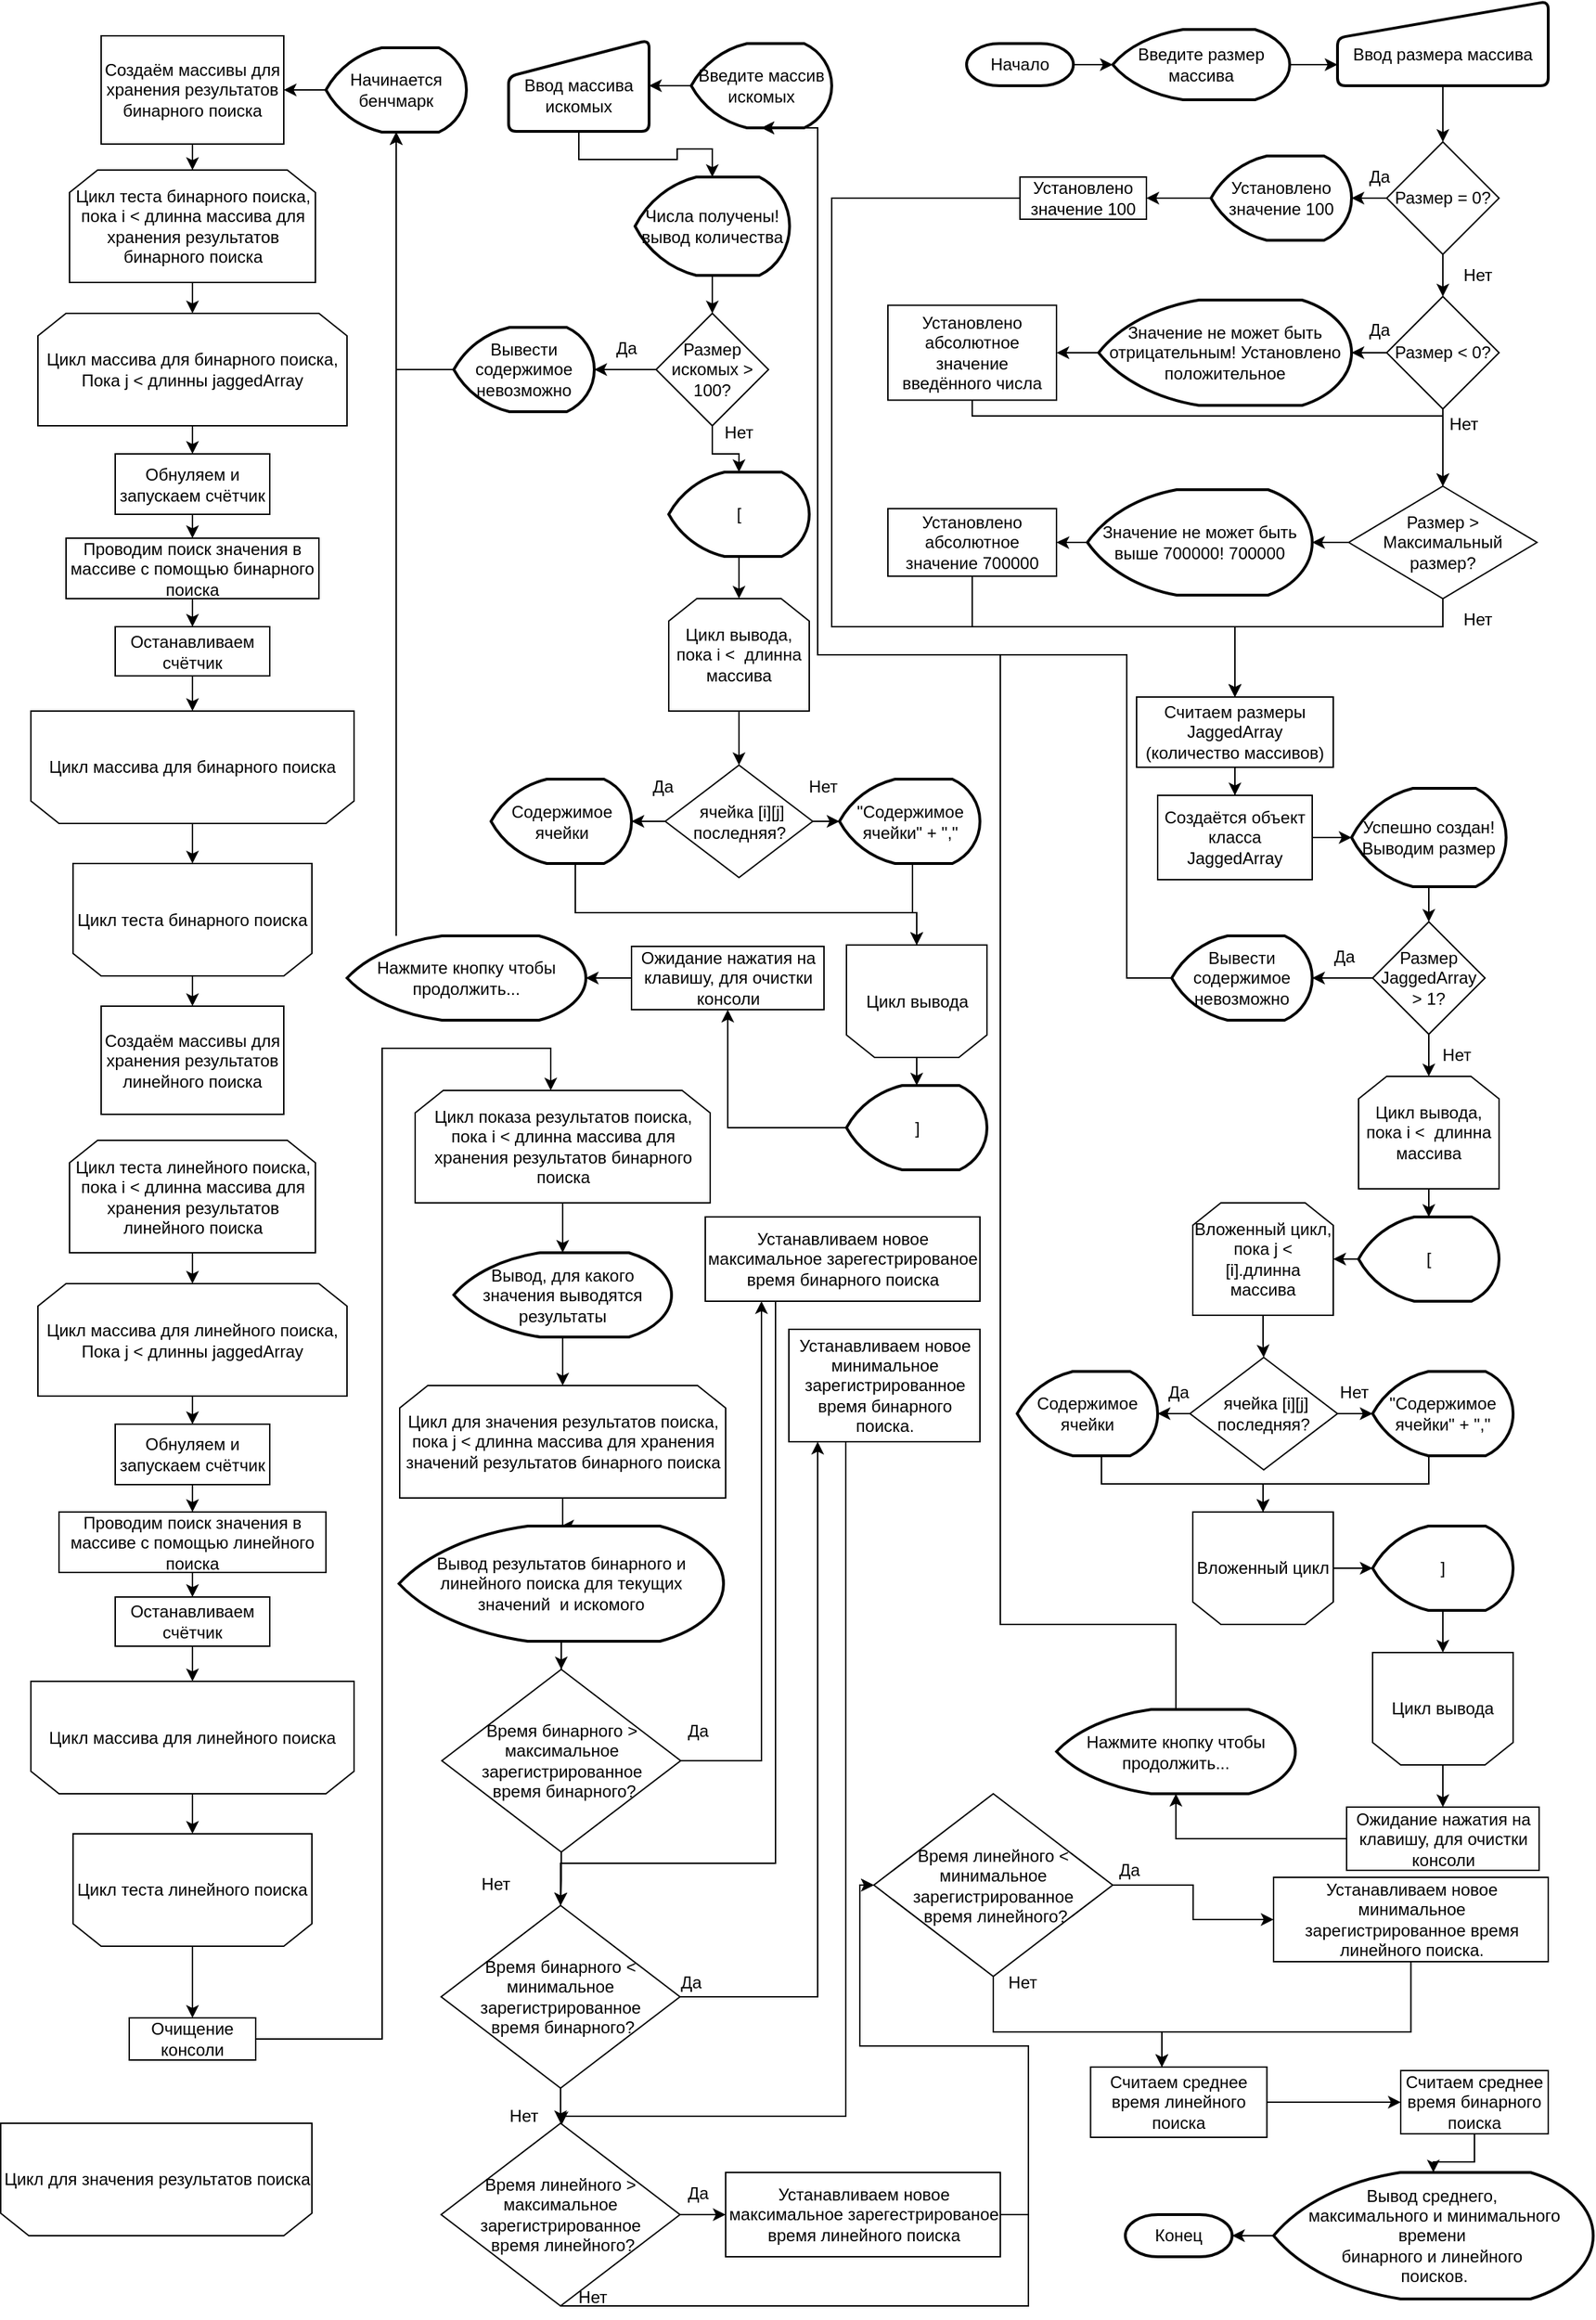 <mxfile version="24.2.5" type="device">
  <diagram id="C5RBs43oDa-KdzZeNtuy" name="Page-1">
    <mxGraphModel dx="2607" dy="1395" grid="1" gridSize="10" guides="1" tooltips="1" connect="1" arrows="1" fold="1" page="1" pageScale="1" pageWidth="1169" pageHeight="1654" math="0" shadow="0">
      <root>
        <mxCell id="WIyWlLk6GJQsqaUBKTNV-0" />
        <mxCell id="WIyWlLk6GJQsqaUBKTNV-1" parent="WIyWlLk6GJQsqaUBKTNV-0" />
        <mxCell id="tqXTqwqN18XghVsC2MmE-3" value="" style="edgeStyle=orthogonalEdgeStyle;rounded=0;orthogonalLoop=1;jettySize=auto;html=1;" edge="1" parent="WIyWlLk6GJQsqaUBKTNV-1" source="tqXTqwqN18XghVsC2MmE-0" target="tqXTqwqN18XghVsC2MmE-2">
          <mxGeometry relative="1" as="geometry" />
        </mxCell>
        <mxCell id="tqXTqwqN18XghVsC2MmE-0" value="Начало" style="strokeWidth=2;html=1;shape=mxgraph.flowchart.terminator;whiteSpace=wrap;" vertex="1" parent="WIyWlLk6GJQsqaUBKTNV-1">
          <mxGeometry x="716" y="35" width="76" height="30" as="geometry" />
        </mxCell>
        <mxCell id="tqXTqwqN18XghVsC2MmE-5" value="" style="edgeStyle=orthogonalEdgeStyle;rounded=0;orthogonalLoop=1;jettySize=auto;html=1;entryX=0;entryY=0.75;entryDx=0;entryDy=0;" edge="1" parent="WIyWlLk6GJQsqaUBKTNV-1" source="tqXTqwqN18XghVsC2MmE-2" target="tqXTqwqN18XghVsC2MmE-4">
          <mxGeometry relative="1" as="geometry" />
        </mxCell>
        <mxCell id="tqXTqwqN18XghVsC2MmE-2" value="Введите размер массива" style="strokeWidth=2;html=1;shape=mxgraph.flowchart.display;whiteSpace=wrap;" vertex="1" parent="WIyWlLk6GJQsqaUBKTNV-1">
          <mxGeometry x="820" y="25" width="126" height="50" as="geometry" />
        </mxCell>
        <mxCell id="tqXTqwqN18XghVsC2MmE-19" style="edgeStyle=orthogonalEdgeStyle;rounded=0;orthogonalLoop=1;jettySize=auto;html=1;entryX=0.5;entryY=0;entryDx=0;entryDy=0;" edge="1" parent="WIyWlLk6GJQsqaUBKTNV-1" source="tqXTqwqN18XghVsC2MmE-4" target="tqXTqwqN18XghVsC2MmE-10">
          <mxGeometry relative="1" as="geometry" />
        </mxCell>
        <mxCell id="tqXTqwqN18XghVsC2MmE-4" value="&lt;br&gt;Ввод размера массива" style="html=1;strokeWidth=2;shape=manualInput;whiteSpace=wrap;rounded=1;size=26;arcSize=11;" vertex="1" parent="WIyWlLk6GJQsqaUBKTNV-1">
          <mxGeometry x="980" y="5" width="150" height="60" as="geometry" />
        </mxCell>
        <mxCell id="tqXTqwqN18XghVsC2MmE-50" value="" style="edgeStyle=orthogonalEdgeStyle;rounded=0;orthogonalLoop=1;jettySize=auto;html=1;" edge="1" parent="WIyWlLk6GJQsqaUBKTNV-1" source="tqXTqwqN18XghVsC2MmE-6" target="tqXTqwqN18XghVsC2MmE-49">
          <mxGeometry relative="1" as="geometry" />
        </mxCell>
        <mxCell id="tqXTqwqN18XghVsC2MmE-6" value="Создаётся объект класса JaggedArray" style="rounded=0;whiteSpace=wrap;html=1;" vertex="1" parent="WIyWlLk6GJQsqaUBKTNV-1">
          <mxGeometry x="852" y="570" width="110" height="60" as="geometry" />
        </mxCell>
        <mxCell id="tqXTqwqN18XghVsC2MmE-17" value="" style="edgeStyle=orthogonalEdgeStyle;rounded=0;orthogonalLoop=1;jettySize=auto;html=1;" edge="1" parent="WIyWlLk6GJQsqaUBKTNV-1" source="tqXTqwqN18XghVsC2MmE-10" target="tqXTqwqN18XghVsC2MmE-15">
          <mxGeometry relative="1" as="geometry" />
        </mxCell>
        <mxCell id="tqXTqwqN18XghVsC2MmE-22" value="" style="edgeStyle=orthogonalEdgeStyle;rounded=0;orthogonalLoop=1;jettySize=auto;html=1;" edge="1" parent="WIyWlLk6GJQsqaUBKTNV-1" source="tqXTqwqN18XghVsC2MmE-10" target="tqXTqwqN18XghVsC2MmE-21">
          <mxGeometry relative="1" as="geometry" />
        </mxCell>
        <mxCell id="tqXTqwqN18XghVsC2MmE-10" value="Размер = 0?" style="rhombus;whiteSpace=wrap;html=1;rounded=0;" vertex="1" parent="WIyWlLk6GJQsqaUBKTNV-1">
          <mxGeometry x="1015" y="105" width="80" height="80" as="geometry" />
        </mxCell>
        <mxCell id="tqXTqwqN18XghVsC2MmE-36" style="edgeStyle=orthogonalEdgeStyle;rounded=0;orthogonalLoop=1;jettySize=auto;html=1;entryX=0.5;entryY=0;entryDx=0;entryDy=0;" edge="1" parent="WIyWlLk6GJQsqaUBKTNV-1" source="tqXTqwqN18XghVsC2MmE-12" target="tqXTqwqN18XghVsC2MmE-47">
          <mxGeometry relative="1" as="geometry">
            <Array as="points">
              <mxPoint x="620" y="145" />
              <mxPoint x="620" y="450" />
              <mxPoint x="907" y="450" />
              <mxPoint x="907" y="490" />
            </Array>
          </mxGeometry>
        </mxCell>
        <mxCell id="tqXTqwqN18XghVsC2MmE-12" value="Установлено значение 100" style="rounded=0;whiteSpace=wrap;html=1;" vertex="1" parent="WIyWlLk6GJQsqaUBKTNV-1">
          <mxGeometry x="754" y="130" width="90" height="30" as="geometry" />
        </mxCell>
        <mxCell id="tqXTqwqN18XghVsC2MmE-18" value="" style="edgeStyle=orthogonalEdgeStyle;rounded=0;orthogonalLoop=1;jettySize=auto;html=1;" edge="1" parent="WIyWlLk6GJQsqaUBKTNV-1" source="tqXTqwqN18XghVsC2MmE-15" target="tqXTqwqN18XghVsC2MmE-12">
          <mxGeometry relative="1" as="geometry" />
        </mxCell>
        <mxCell id="tqXTqwqN18XghVsC2MmE-15" value="Установлено значение 100" style="strokeWidth=2;html=1;shape=mxgraph.flowchart.display;whiteSpace=wrap;" vertex="1" parent="WIyWlLk6GJQsqaUBKTNV-1">
          <mxGeometry x="890" y="115" width="100" height="60" as="geometry" />
        </mxCell>
        <mxCell id="tqXTqwqN18XghVsC2MmE-20" value="Да" style="text;html=1;align=center;verticalAlign=middle;whiteSpace=wrap;rounded=0;" vertex="1" parent="WIyWlLk6GJQsqaUBKTNV-1">
          <mxGeometry x="980.0" y="115" width="60" height="30" as="geometry" />
        </mxCell>
        <mxCell id="tqXTqwqN18XghVsC2MmE-25" value="" style="edgeStyle=orthogonalEdgeStyle;rounded=0;orthogonalLoop=1;jettySize=auto;html=1;" edge="1" parent="WIyWlLk6GJQsqaUBKTNV-1" source="tqXTqwqN18XghVsC2MmE-21" target="tqXTqwqN18XghVsC2MmE-24">
          <mxGeometry relative="1" as="geometry" />
        </mxCell>
        <mxCell id="tqXTqwqN18XghVsC2MmE-38" style="edgeStyle=orthogonalEdgeStyle;rounded=0;orthogonalLoop=1;jettySize=auto;html=1;entryX=0.5;entryY=0;entryDx=0;entryDy=0;" edge="1" parent="WIyWlLk6GJQsqaUBKTNV-1" source="tqXTqwqN18XghVsC2MmE-21" target="tqXTqwqN18XghVsC2MmE-28">
          <mxGeometry relative="1" as="geometry" />
        </mxCell>
        <mxCell id="tqXTqwqN18XghVsC2MmE-21" value="Размер &amp;lt; 0?" style="rhombus;whiteSpace=wrap;html=1;rounded=0;" vertex="1" parent="WIyWlLk6GJQsqaUBKTNV-1">
          <mxGeometry x="1015" y="215" width="80" height="80" as="geometry" />
        </mxCell>
        <mxCell id="tqXTqwqN18XghVsC2MmE-23" value="Нет" style="text;html=1;align=center;verticalAlign=middle;whiteSpace=wrap;rounded=0;" vertex="1" parent="WIyWlLk6GJQsqaUBKTNV-1">
          <mxGeometry x="1050" y="185" width="60" height="30" as="geometry" />
        </mxCell>
        <mxCell id="tqXTqwqN18XghVsC2MmE-27" value="" style="edgeStyle=orthogonalEdgeStyle;rounded=0;orthogonalLoop=1;jettySize=auto;html=1;" edge="1" parent="WIyWlLk6GJQsqaUBKTNV-1" source="tqXTqwqN18XghVsC2MmE-24" target="tqXTqwqN18XghVsC2MmE-26">
          <mxGeometry relative="1" as="geometry" />
        </mxCell>
        <mxCell id="tqXTqwqN18XghVsC2MmE-24" value="Значение не может быть отрицательным! Установлено положительное" style="strokeWidth=2;html=1;shape=mxgraph.flowchart.display;whiteSpace=wrap;" vertex="1" parent="WIyWlLk6GJQsqaUBKTNV-1">
          <mxGeometry x="810" y="217.5" width="180" height="75" as="geometry" />
        </mxCell>
        <mxCell id="tqXTqwqN18XghVsC2MmE-39" style="edgeStyle=orthogonalEdgeStyle;rounded=0;orthogonalLoop=1;jettySize=auto;html=1;entryX=0.5;entryY=0;entryDx=0;entryDy=0;" edge="1" parent="WIyWlLk6GJQsqaUBKTNV-1" source="tqXTqwqN18XghVsC2MmE-26" target="tqXTqwqN18XghVsC2MmE-28">
          <mxGeometry relative="1" as="geometry">
            <Array as="points">
              <mxPoint x="720" y="300" />
              <mxPoint x="1055" y="300" />
            </Array>
          </mxGeometry>
        </mxCell>
        <mxCell id="tqXTqwqN18XghVsC2MmE-26" value="Установлено абсолютное значение введённого числа" style="rounded=0;whiteSpace=wrap;html=1;" vertex="1" parent="WIyWlLk6GJQsqaUBKTNV-1">
          <mxGeometry x="660" y="221.25" width="120" height="67.5" as="geometry" />
        </mxCell>
        <mxCell id="tqXTqwqN18XghVsC2MmE-35" value="" style="edgeStyle=orthogonalEdgeStyle;rounded=0;orthogonalLoop=1;jettySize=auto;html=1;entryX=0.5;entryY=0;entryDx=0;entryDy=0;" edge="1" parent="WIyWlLk6GJQsqaUBKTNV-1" source="tqXTqwqN18XghVsC2MmE-28" target="tqXTqwqN18XghVsC2MmE-47">
          <mxGeometry relative="1" as="geometry">
            <Array as="points">
              <mxPoint x="1055" y="450" />
              <mxPoint x="907" y="450" />
              <mxPoint x="907" y="490" />
            </Array>
          </mxGeometry>
        </mxCell>
        <mxCell id="tqXTqwqN18XghVsC2MmE-44" style="edgeStyle=orthogonalEdgeStyle;rounded=0;orthogonalLoop=1;jettySize=auto;html=1;" edge="1" parent="WIyWlLk6GJQsqaUBKTNV-1" source="tqXTqwqN18XghVsC2MmE-28" target="tqXTqwqN18XghVsC2MmE-40">
          <mxGeometry relative="1" as="geometry" />
        </mxCell>
        <mxCell id="tqXTqwqN18XghVsC2MmE-28" value="Размер &amp;gt; Максимальный размер?" style="rhombus;whiteSpace=wrap;html=1;rounded=0;" vertex="1" parent="WIyWlLk6GJQsqaUBKTNV-1">
          <mxGeometry x="988" y="350" width="134" height="80" as="geometry" />
        </mxCell>
        <mxCell id="tqXTqwqN18XghVsC2MmE-29" value="Да" style="text;html=1;align=center;verticalAlign=middle;whiteSpace=wrap;rounded=0;" vertex="1" parent="WIyWlLk6GJQsqaUBKTNV-1">
          <mxGeometry x="980.0" y="224" width="60" height="30" as="geometry" />
        </mxCell>
        <mxCell id="tqXTqwqN18XghVsC2MmE-31" value="Нет" style="text;html=1;align=center;verticalAlign=middle;whiteSpace=wrap;rounded=0;" vertex="1" parent="WIyWlLk6GJQsqaUBKTNV-1">
          <mxGeometry x="1040" y="291.25" width="60" height="30" as="geometry" />
        </mxCell>
        <mxCell id="tqXTqwqN18XghVsC2MmE-37" value="Нет" style="text;html=1;align=center;verticalAlign=middle;whiteSpace=wrap;rounded=0;" vertex="1" parent="WIyWlLk6GJQsqaUBKTNV-1">
          <mxGeometry x="1050" y="430" width="60" height="30" as="geometry" />
        </mxCell>
        <mxCell id="tqXTqwqN18XghVsC2MmE-45" value="" style="edgeStyle=orthogonalEdgeStyle;rounded=0;orthogonalLoop=1;jettySize=auto;html=1;" edge="1" parent="WIyWlLk6GJQsqaUBKTNV-1" source="tqXTqwqN18XghVsC2MmE-40" target="tqXTqwqN18XghVsC2MmE-41">
          <mxGeometry relative="1" as="geometry" />
        </mxCell>
        <mxCell id="tqXTqwqN18XghVsC2MmE-40" value="Значение не может быть выше 700000! 700000" style="strokeWidth=2;html=1;shape=mxgraph.flowchart.display;whiteSpace=wrap;" vertex="1" parent="WIyWlLk6GJQsqaUBKTNV-1">
          <mxGeometry x="802" y="352.5" width="160" height="75" as="geometry" />
        </mxCell>
        <mxCell id="tqXTqwqN18XghVsC2MmE-46" style="edgeStyle=orthogonalEdgeStyle;rounded=0;orthogonalLoop=1;jettySize=auto;html=1;entryX=0.5;entryY=0;entryDx=0;entryDy=0;" edge="1" parent="WIyWlLk6GJQsqaUBKTNV-1" source="tqXTqwqN18XghVsC2MmE-41" target="tqXTqwqN18XghVsC2MmE-47">
          <mxGeometry relative="1" as="geometry">
            <Array as="points">
              <mxPoint x="720" y="450" />
              <mxPoint x="907" y="450" />
              <mxPoint x="907" y="490" />
            </Array>
          </mxGeometry>
        </mxCell>
        <mxCell id="tqXTqwqN18XghVsC2MmE-41" value="Установлено абсолютное значение 700000" style="rounded=0;whiteSpace=wrap;html=1;" vertex="1" parent="WIyWlLk6GJQsqaUBKTNV-1">
          <mxGeometry x="660" y="365.94" width="120" height="48.12" as="geometry" />
        </mxCell>
        <mxCell id="tqXTqwqN18XghVsC2MmE-48" value="" style="edgeStyle=orthogonalEdgeStyle;rounded=0;orthogonalLoop=1;jettySize=auto;html=1;" edge="1" parent="WIyWlLk6GJQsqaUBKTNV-1" source="tqXTqwqN18XghVsC2MmE-47" target="tqXTqwqN18XghVsC2MmE-6">
          <mxGeometry relative="1" as="geometry" />
        </mxCell>
        <mxCell id="tqXTqwqN18XghVsC2MmE-47" value="Считаем размеры JaggedArray (количество массивов)" style="rounded=0;whiteSpace=wrap;html=1;" vertex="1" parent="WIyWlLk6GJQsqaUBKTNV-1">
          <mxGeometry x="837" y="500" width="140" height="50" as="geometry" />
        </mxCell>
        <mxCell id="tqXTqwqN18XghVsC2MmE-52" value="" style="edgeStyle=orthogonalEdgeStyle;rounded=0;orthogonalLoop=1;jettySize=auto;html=1;" edge="1" parent="WIyWlLk6GJQsqaUBKTNV-1" source="tqXTqwqN18XghVsC2MmE-49" target="tqXTqwqN18XghVsC2MmE-51">
          <mxGeometry relative="1" as="geometry" />
        </mxCell>
        <mxCell id="tqXTqwqN18XghVsC2MmE-49" value="Успешно создан! Выводим размер" style="strokeWidth=2;html=1;shape=mxgraph.flowchart.display;whiteSpace=wrap;" vertex="1" parent="WIyWlLk6GJQsqaUBKTNV-1">
          <mxGeometry x="990" y="565" width="110" height="70" as="geometry" />
        </mxCell>
        <mxCell id="tqXTqwqN18XghVsC2MmE-55" value="" style="edgeStyle=orthogonalEdgeStyle;rounded=0;orthogonalLoop=1;jettySize=auto;html=1;" edge="1" parent="WIyWlLk6GJQsqaUBKTNV-1" source="tqXTqwqN18XghVsC2MmE-51" target="tqXTqwqN18XghVsC2MmE-54">
          <mxGeometry relative="1" as="geometry" />
        </mxCell>
        <mxCell id="tqXTqwqN18XghVsC2MmE-56" value="" style="edgeStyle=orthogonalEdgeStyle;rounded=0;orthogonalLoop=1;jettySize=auto;html=1;entryX=0.5;entryY=0;entryDx=0;entryDy=0;" edge="1" parent="WIyWlLk6GJQsqaUBKTNV-1" source="tqXTqwqN18XghVsC2MmE-51" target="tqXTqwqN18XghVsC2MmE-59">
          <mxGeometry relative="1" as="geometry">
            <mxPoint x="1045" y="767" as="targetPoint" />
          </mxGeometry>
        </mxCell>
        <mxCell id="tqXTqwqN18XghVsC2MmE-51" value="Размер JaggedArray &amp;gt; 1?" style="rhombus;whiteSpace=wrap;html=1;rounded=0;" vertex="1" parent="WIyWlLk6GJQsqaUBKTNV-1">
          <mxGeometry x="1005" y="660" width="80" height="80" as="geometry" />
        </mxCell>
        <mxCell id="tqXTqwqN18XghVsC2MmE-54" value="Вывести содержимое невозможно" style="strokeWidth=2;html=1;shape=mxgraph.flowchart.display;whiteSpace=wrap;" vertex="1" parent="WIyWlLk6GJQsqaUBKTNV-1">
          <mxGeometry x="862" y="670" width="100" height="60" as="geometry" />
        </mxCell>
        <mxCell id="tqXTqwqN18XghVsC2MmE-57" value="Да" style="text;html=1;align=center;verticalAlign=middle;whiteSpace=wrap;rounded=0;" vertex="1" parent="WIyWlLk6GJQsqaUBKTNV-1">
          <mxGeometry x="955.0" y="670" width="60" height="30" as="geometry" />
        </mxCell>
        <mxCell id="tqXTqwqN18XghVsC2MmE-58" value="Нет" style="text;html=1;align=center;verticalAlign=middle;whiteSpace=wrap;rounded=0;" vertex="1" parent="WIyWlLk6GJQsqaUBKTNV-1">
          <mxGeometry x="1035" y="740" width="60" height="30" as="geometry" />
        </mxCell>
        <mxCell id="tqXTqwqN18XghVsC2MmE-61" value="" style="edgeStyle=orthogonalEdgeStyle;rounded=0;orthogonalLoop=1;jettySize=auto;html=1;" edge="1" parent="WIyWlLk6GJQsqaUBKTNV-1" source="tqXTqwqN18XghVsC2MmE-59" target="tqXTqwqN18XghVsC2MmE-60">
          <mxGeometry relative="1" as="geometry" />
        </mxCell>
        <mxCell id="tqXTqwqN18XghVsC2MmE-59" value="Цикл вывода,&lt;div&gt;пока i &amp;lt;&amp;nbsp; длинна массива&lt;/div&gt;" style="shape=loopLimit;whiteSpace=wrap;html=1;" vertex="1" parent="WIyWlLk6GJQsqaUBKTNV-1">
          <mxGeometry x="995" y="770" width="100" height="80" as="geometry" />
        </mxCell>
        <mxCell id="tqXTqwqN18XghVsC2MmE-63" value="" style="edgeStyle=orthogonalEdgeStyle;rounded=0;orthogonalLoop=1;jettySize=auto;html=1;" edge="1" parent="WIyWlLk6GJQsqaUBKTNV-1" source="tqXTqwqN18XghVsC2MmE-60" target="tqXTqwqN18XghVsC2MmE-62">
          <mxGeometry relative="1" as="geometry" />
        </mxCell>
        <mxCell id="tqXTqwqN18XghVsC2MmE-60" value="[" style="strokeWidth=2;html=1;shape=mxgraph.flowchart.display;whiteSpace=wrap;" vertex="1" parent="WIyWlLk6GJQsqaUBKTNV-1">
          <mxGeometry x="995" y="870" width="100" height="60" as="geometry" />
        </mxCell>
        <mxCell id="tqXTqwqN18XghVsC2MmE-71" value="" style="edgeStyle=orthogonalEdgeStyle;rounded=0;orthogonalLoop=1;jettySize=auto;html=1;" edge="1" parent="WIyWlLk6GJQsqaUBKTNV-1" source="tqXTqwqN18XghVsC2MmE-62" target="tqXTqwqN18XghVsC2MmE-70">
          <mxGeometry relative="1" as="geometry" />
        </mxCell>
        <mxCell id="tqXTqwqN18XghVsC2MmE-62" value="Вложенный цикл,&lt;div&gt;пока j &amp;lt; [i].длинна массива&lt;/div&gt;" style="shape=loopLimit;whiteSpace=wrap;html=1;" vertex="1" parent="WIyWlLk6GJQsqaUBKTNV-1">
          <mxGeometry x="877" y="860" width="100" height="80" as="geometry" />
        </mxCell>
        <mxCell id="tqXTqwqN18XghVsC2MmE-76" style="edgeStyle=orthogonalEdgeStyle;rounded=0;orthogonalLoop=1;jettySize=auto;html=1;entryX=0.5;entryY=0;entryDx=0;entryDy=0;" edge="1" parent="WIyWlLk6GJQsqaUBKTNV-1" source="tqXTqwqN18XghVsC2MmE-64" target="tqXTqwqN18XghVsC2MmE-66">
          <mxGeometry relative="1" as="geometry">
            <Array as="points">
              <mxPoint x="1045" y="1060" />
              <mxPoint x="927" y="1060" />
            </Array>
          </mxGeometry>
        </mxCell>
        <mxCell id="tqXTqwqN18XghVsC2MmE-64" value="&quot;Содержимое ячейки&quot; + &quot;,&quot;" style="strokeWidth=2;html=1;shape=mxgraph.flowchart.display;whiteSpace=wrap;" vertex="1" parent="WIyWlLk6GJQsqaUBKTNV-1">
          <mxGeometry x="1005" y="980" width="100" height="60" as="geometry" />
        </mxCell>
        <mxCell id="tqXTqwqN18XghVsC2MmE-69" style="edgeStyle=orthogonalEdgeStyle;rounded=0;orthogonalLoop=1;jettySize=auto;html=1;" edge="1" parent="WIyWlLk6GJQsqaUBKTNV-1" source="tqXTqwqN18XghVsC2MmE-66" target="tqXTqwqN18XghVsC2MmE-68">
          <mxGeometry relative="1" as="geometry" />
        </mxCell>
        <mxCell id="tqXTqwqN18XghVsC2MmE-66" value="Вложенный цикл" style="shape=loopLimit;whiteSpace=wrap;html=1;rotation=0;direction=east;flipV=1;" vertex="1" parent="WIyWlLk6GJQsqaUBKTNV-1">
          <mxGeometry x="877" y="1080" width="100" height="80" as="geometry" />
        </mxCell>
        <mxCell id="tqXTqwqN18XghVsC2MmE-80" value="" style="edgeStyle=orthogonalEdgeStyle;rounded=0;orthogonalLoop=1;jettySize=auto;html=1;" edge="1" parent="WIyWlLk6GJQsqaUBKTNV-1" source="tqXTqwqN18XghVsC2MmE-68" target="tqXTqwqN18XghVsC2MmE-79">
          <mxGeometry relative="1" as="geometry" />
        </mxCell>
        <mxCell id="tqXTqwqN18XghVsC2MmE-68" value="]" style="strokeWidth=2;html=1;shape=mxgraph.flowchart.display;whiteSpace=wrap;" vertex="1" parent="WIyWlLk6GJQsqaUBKTNV-1">
          <mxGeometry x="1005" y="1090" width="100" height="60" as="geometry" />
        </mxCell>
        <mxCell id="tqXTqwqN18XghVsC2MmE-73" style="edgeStyle=orthogonalEdgeStyle;rounded=0;orthogonalLoop=1;jettySize=auto;html=1;" edge="1" parent="WIyWlLk6GJQsqaUBKTNV-1" source="tqXTqwqN18XghVsC2MmE-70" target="tqXTqwqN18XghVsC2MmE-64">
          <mxGeometry relative="1" as="geometry" />
        </mxCell>
        <mxCell id="tqXTqwqN18XghVsC2MmE-74" style="edgeStyle=orthogonalEdgeStyle;rounded=0;orthogonalLoop=1;jettySize=auto;html=1;" edge="1" parent="WIyWlLk6GJQsqaUBKTNV-1" source="tqXTqwqN18XghVsC2MmE-70" target="tqXTqwqN18XghVsC2MmE-72">
          <mxGeometry relative="1" as="geometry" />
        </mxCell>
        <mxCell id="tqXTqwqN18XghVsC2MmE-70" value="&amp;nbsp;ячейка [i][j] последняя?" style="rhombus;whiteSpace=wrap;html=1;rounded=0;" vertex="1" parent="WIyWlLk6GJQsqaUBKTNV-1">
          <mxGeometry x="875" y="970" width="105" height="80" as="geometry" />
        </mxCell>
        <mxCell id="tqXTqwqN18XghVsC2MmE-75" style="edgeStyle=orthogonalEdgeStyle;rounded=0;orthogonalLoop=1;jettySize=auto;html=1;entryX=0.5;entryY=0;entryDx=0;entryDy=0;" edge="1" parent="WIyWlLk6GJQsqaUBKTNV-1" source="tqXTqwqN18XghVsC2MmE-72" target="tqXTqwqN18XghVsC2MmE-66">
          <mxGeometry relative="1" as="geometry">
            <Array as="points">
              <mxPoint x="812" y="1060" />
              <mxPoint x="927" y="1060" />
            </Array>
          </mxGeometry>
        </mxCell>
        <mxCell id="tqXTqwqN18XghVsC2MmE-72" value="Содержимое ячейки" style="strokeWidth=2;html=1;shape=mxgraph.flowchart.display;whiteSpace=wrap;" vertex="1" parent="WIyWlLk6GJQsqaUBKTNV-1">
          <mxGeometry x="752" y="980" width="100" height="60" as="geometry" />
        </mxCell>
        <mxCell id="tqXTqwqN18XghVsC2MmE-77" value="Да" style="text;html=1;align=center;verticalAlign=middle;whiteSpace=wrap;rounded=0;" vertex="1" parent="WIyWlLk6GJQsqaUBKTNV-1">
          <mxGeometry x="837.0" y="980" width="60" height="30" as="geometry" />
        </mxCell>
        <mxCell id="tqXTqwqN18XghVsC2MmE-78" value="Нет" style="text;html=1;align=center;verticalAlign=middle;whiteSpace=wrap;rounded=0;" vertex="1" parent="WIyWlLk6GJQsqaUBKTNV-1">
          <mxGeometry x="962" y="980" width="60" height="30" as="geometry" />
        </mxCell>
        <mxCell id="tqXTqwqN18XghVsC2MmE-167" value="" style="edgeStyle=orthogonalEdgeStyle;rounded=0;orthogonalLoop=1;jettySize=auto;html=1;" edge="1" parent="WIyWlLk6GJQsqaUBKTNV-1" source="tqXTqwqN18XghVsC2MmE-79" target="tqXTqwqN18XghVsC2MmE-175">
          <mxGeometry relative="1" as="geometry">
            <mxPoint x="954" y="1220" as="targetPoint" />
          </mxGeometry>
        </mxCell>
        <mxCell id="tqXTqwqN18XghVsC2MmE-79" value="Цикл вывода" style="shape=loopLimit;whiteSpace=wrap;html=1;rotation=0;direction=east;flipV=1;" vertex="1" parent="WIyWlLk6GJQsqaUBKTNV-1">
          <mxGeometry x="1005" y="1180" width="100" height="80" as="geometry" />
        </mxCell>
        <mxCell id="tqXTqwqN18XghVsC2MmE-84" style="edgeStyle=orthogonalEdgeStyle;rounded=0;orthogonalLoop=1;jettySize=auto;html=1;" edge="1" parent="WIyWlLk6GJQsqaUBKTNV-1" source="tqXTqwqN18XghVsC2MmE-81" target="tqXTqwqN18XghVsC2MmE-83">
          <mxGeometry relative="1" as="geometry" />
        </mxCell>
        <mxCell id="tqXTqwqN18XghVsC2MmE-81" value="Введите массив искомых" style="strokeWidth=2;html=1;shape=mxgraph.flowchart.display;whiteSpace=wrap;" vertex="1" parent="WIyWlLk6GJQsqaUBKTNV-1">
          <mxGeometry x="520" y="35" width="100" height="60" as="geometry" />
        </mxCell>
        <mxCell id="tqXTqwqN18XghVsC2MmE-82" style="edgeStyle=orthogonalEdgeStyle;rounded=0;orthogonalLoop=1;jettySize=auto;html=1;entryX=0.5;entryY=1;entryDx=0;entryDy=0;entryPerimeter=0;" edge="1" parent="WIyWlLk6GJQsqaUBKTNV-1" source="tqXTqwqN18XghVsC2MmE-179" target="tqXTqwqN18XghVsC2MmE-81">
          <mxGeometry relative="1" as="geometry">
            <mxPoint x="640" y="1220" as="sourcePoint" />
            <Array as="points">
              <mxPoint x="865" y="1160" />
              <mxPoint x="740" y="1160" />
              <mxPoint x="740" y="470" />
              <mxPoint x="610" y="470" />
              <mxPoint x="610" y="95" />
            </Array>
          </mxGeometry>
        </mxCell>
        <mxCell id="tqXTqwqN18XghVsC2MmE-113" style="edgeStyle=orthogonalEdgeStyle;rounded=0;orthogonalLoop=1;jettySize=auto;html=1;" edge="1" parent="WIyWlLk6GJQsqaUBKTNV-1" source="tqXTqwqN18XghVsC2MmE-83" target="tqXTqwqN18XghVsC2MmE-86">
          <mxGeometry relative="1" as="geometry" />
        </mxCell>
        <mxCell id="tqXTqwqN18XghVsC2MmE-83" value="&lt;div&gt;&lt;br&gt;&lt;/div&gt;Ввод массива искомых" style="html=1;strokeWidth=2;shape=manualInput;whiteSpace=wrap;rounded=1;size=26;arcSize=11;" vertex="1" parent="WIyWlLk6GJQsqaUBKTNV-1">
          <mxGeometry x="390" y="32.5" width="100" height="65" as="geometry" />
        </mxCell>
        <mxCell id="tqXTqwqN18XghVsC2MmE-85" style="edgeStyle=orthogonalEdgeStyle;rounded=0;orthogonalLoop=1;jettySize=auto;html=1;entryX=0.5;entryY=1;entryDx=0;entryDy=0;entryPerimeter=0;" edge="1" parent="WIyWlLk6GJQsqaUBKTNV-1" source="tqXTqwqN18XghVsC2MmE-54" target="tqXTqwqN18XghVsC2MmE-81">
          <mxGeometry relative="1" as="geometry">
            <Array as="points">
              <mxPoint x="830" y="700" />
              <mxPoint x="830" y="470" />
              <mxPoint x="610" y="470" />
              <mxPoint x="610" y="95" />
            </Array>
          </mxGeometry>
        </mxCell>
        <mxCell id="tqXTqwqN18XghVsC2MmE-114" style="edgeStyle=orthogonalEdgeStyle;rounded=0;orthogonalLoop=1;jettySize=auto;html=1;entryX=0.5;entryY=0;entryDx=0;entryDy=0;" edge="1" parent="WIyWlLk6GJQsqaUBKTNV-1" source="tqXTqwqN18XghVsC2MmE-86" target="tqXTqwqN18XghVsC2MmE-89">
          <mxGeometry relative="1" as="geometry" />
        </mxCell>
        <mxCell id="tqXTqwqN18XghVsC2MmE-86" value="Числа получены! вывод количества" style="strokeWidth=2;html=1;shape=mxgraph.flowchart.display;whiteSpace=wrap;" vertex="1" parent="WIyWlLk6GJQsqaUBKTNV-1">
          <mxGeometry x="480" y="130" width="110" height="70" as="geometry" />
        </mxCell>
        <mxCell id="tqXTqwqN18XghVsC2MmE-87" value="" style="edgeStyle=orthogonalEdgeStyle;rounded=0;orthogonalLoop=1;jettySize=auto;html=1;" edge="1" parent="WIyWlLk6GJQsqaUBKTNV-1" source="tqXTqwqN18XghVsC2MmE-89" target="tqXTqwqN18XghVsC2MmE-90">
          <mxGeometry relative="1" as="geometry" />
        </mxCell>
        <mxCell id="tqXTqwqN18XghVsC2MmE-117" style="edgeStyle=orthogonalEdgeStyle;rounded=0;orthogonalLoop=1;jettySize=auto;html=1;" edge="1" parent="WIyWlLk6GJQsqaUBKTNV-1" source="tqXTqwqN18XghVsC2MmE-89" target="tqXTqwqN18XghVsC2MmE-96">
          <mxGeometry relative="1" as="geometry" />
        </mxCell>
        <mxCell id="tqXTqwqN18XghVsC2MmE-89" value="Размер искомых &amp;gt; 100?" style="rhombus;whiteSpace=wrap;html=1;rounded=0;" vertex="1" parent="WIyWlLk6GJQsqaUBKTNV-1">
          <mxGeometry x="495" y="227" width="80" height="80" as="geometry" />
        </mxCell>
        <mxCell id="tqXTqwqN18XghVsC2MmE-90" value="Вывести содержимое невозможно" style="strokeWidth=2;html=1;shape=mxgraph.flowchart.display;whiteSpace=wrap;" vertex="1" parent="WIyWlLk6GJQsqaUBKTNV-1">
          <mxGeometry x="351" y="237" width="100" height="60" as="geometry" />
        </mxCell>
        <mxCell id="tqXTqwqN18XghVsC2MmE-91" value="Да" style="text;html=1;align=center;verticalAlign=middle;whiteSpace=wrap;rounded=0;" vertex="1" parent="WIyWlLk6GJQsqaUBKTNV-1">
          <mxGeometry x="444.0" y="237" width="60" height="30" as="geometry" />
        </mxCell>
        <mxCell id="tqXTqwqN18XghVsC2MmE-92" value="Нет" style="text;html=1;align=center;verticalAlign=middle;whiteSpace=wrap;rounded=0;" vertex="1" parent="WIyWlLk6GJQsqaUBKTNV-1">
          <mxGeometry x="524" y="297" width="60" height="30" as="geometry" />
        </mxCell>
        <mxCell id="tqXTqwqN18XghVsC2MmE-120" style="edgeStyle=orthogonalEdgeStyle;rounded=0;orthogonalLoop=1;jettySize=auto;html=1;" edge="1" parent="WIyWlLk6GJQsqaUBKTNV-1" source="tqXTqwqN18XghVsC2MmE-94" target="tqXTqwqN18XghVsC2MmE-107">
          <mxGeometry relative="1" as="geometry" />
        </mxCell>
        <mxCell id="tqXTqwqN18XghVsC2MmE-94" value="Цикл вывода,&lt;div&gt;пока i &amp;lt;&amp;nbsp; длинна массива&lt;/div&gt;" style="shape=loopLimit;whiteSpace=wrap;html=1;" vertex="1" parent="WIyWlLk6GJQsqaUBKTNV-1">
          <mxGeometry x="504" y="430" width="100" height="80" as="geometry" />
        </mxCell>
        <mxCell id="tqXTqwqN18XghVsC2MmE-116" value="" style="edgeStyle=orthogonalEdgeStyle;rounded=0;orthogonalLoop=1;jettySize=auto;html=1;" edge="1" parent="WIyWlLk6GJQsqaUBKTNV-1" source="tqXTqwqN18XghVsC2MmE-96" target="tqXTqwqN18XghVsC2MmE-94">
          <mxGeometry relative="1" as="geometry" />
        </mxCell>
        <mxCell id="tqXTqwqN18XghVsC2MmE-96" value="[" style="strokeWidth=2;html=1;shape=mxgraph.flowchart.display;whiteSpace=wrap;" vertex="1" parent="WIyWlLk6GJQsqaUBKTNV-1">
          <mxGeometry x="504" y="340" width="100" height="60" as="geometry" />
        </mxCell>
        <mxCell id="tqXTqwqN18XghVsC2MmE-99" style="edgeStyle=orthogonalEdgeStyle;rounded=0;orthogonalLoop=1;jettySize=auto;html=1;entryX=0.5;entryY=0;entryDx=0;entryDy=0;" edge="1" parent="WIyWlLk6GJQsqaUBKTNV-1" source="tqXTqwqN18XghVsC2MmE-100" target="tqXTqwqN18XghVsC2MmE-112">
          <mxGeometry relative="1" as="geometry">
            <Array as="points">
              <mxPoint x="677.5" y="653.5" />
              <mxPoint x="680.5" y="653.5" />
            </Array>
            <mxPoint x="552.5" y="673.5" as="targetPoint" />
          </mxGeometry>
        </mxCell>
        <mxCell id="tqXTqwqN18XghVsC2MmE-100" value="&quot;Содержимое ячейки&quot; + &quot;,&quot;" style="strokeWidth=2;html=1;shape=mxgraph.flowchart.display;whiteSpace=wrap;" vertex="1" parent="WIyWlLk6GJQsqaUBKTNV-1">
          <mxGeometry x="625.5" y="558.5" width="100" height="60" as="geometry" />
        </mxCell>
        <mxCell id="tqXTqwqN18XghVsC2MmE-129" style="edgeStyle=orthogonalEdgeStyle;rounded=0;orthogonalLoop=1;jettySize=auto;html=1;" edge="1" parent="WIyWlLk6GJQsqaUBKTNV-1" source="tqXTqwqN18XghVsC2MmE-177" target="tqXTqwqN18XghVsC2MmE-125">
          <mxGeometry relative="1" as="geometry">
            <mxPoint x="470" y="705" as="sourcePoint" />
            <Array as="points">
              <mxPoint x="310" y="530" />
              <mxPoint x="310" y="530" />
            </Array>
          </mxGeometry>
        </mxCell>
        <mxCell id="tqXTqwqN18XghVsC2MmE-169" style="edgeStyle=orthogonalEdgeStyle;rounded=0;orthogonalLoop=1;jettySize=auto;html=1;" edge="1" parent="WIyWlLk6GJQsqaUBKTNV-1" source="tqXTqwqN18XghVsC2MmE-104" target="tqXTqwqN18XghVsC2MmE-176">
          <mxGeometry relative="1" as="geometry">
            <mxPoint x="534.053" y="740" as="targetPoint" />
          </mxGeometry>
        </mxCell>
        <mxCell id="tqXTqwqN18XghVsC2MmE-104" value="]" style="strokeWidth=2;html=1;shape=mxgraph.flowchart.display;whiteSpace=wrap;" vertex="1" parent="WIyWlLk6GJQsqaUBKTNV-1">
          <mxGeometry x="630.5" y="776.5" width="100" height="60" as="geometry" />
        </mxCell>
        <mxCell id="tqXTqwqN18XghVsC2MmE-105" style="edgeStyle=orthogonalEdgeStyle;rounded=0;orthogonalLoop=1;jettySize=auto;html=1;" edge="1" parent="WIyWlLk6GJQsqaUBKTNV-1" source="tqXTqwqN18XghVsC2MmE-107" target="tqXTqwqN18XghVsC2MmE-100">
          <mxGeometry relative="1" as="geometry" />
        </mxCell>
        <mxCell id="tqXTqwqN18XghVsC2MmE-106" style="edgeStyle=orthogonalEdgeStyle;rounded=0;orthogonalLoop=1;jettySize=auto;html=1;" edge="1" parent="WIyWlLk6GJQsqaUBKTNV-1" source="tqXTqwqN18XghVsC2MmE-107" target="tqXTqwqN18XghVsC2MmE-109">
          <mxGeometry relative="1" as="geometry" />
        </mxCell>
        <mxCell id="tqXTqwqN18XghVsC2MmE-107" value="&amp;nbsp;ячейка [i][j] последняя?" style="rhombus;whiteSpace=wrap;html=1;rounded=0;" vertex="1" parent="WIyWlLk6GJQsqaUBKTNV-1">
          <mxGeometry x="501.5" y="548.5" width="105" height="80" as="geometry" />
        </mxCell>
        <mxCell id="tqXTqwqN18XghVsC2MmE-108" style="edgeStyle=orthogonalEdgeStyle;rounded=0;orthogonalLoop=1;jettySize=auto;html=1;entryX=0.5;entryY=0;entryDx=0;entryDy=0;" edge="1" parent="WIyWlLk6GJQsqaUBKTNV-1" source="tqXTqwqN18XghVsC2MmE-109" target="tqXTqwqN18XghVsC2MmE-112">
          <mxGeometry relative="1" as="geometry">
            <Array as="points">
              <mxPoint x="437.5" y="653.5" />
              <mxPoint x="680.5" y="653.5" />
            </Array>
            <mxPoint x="552.5" y="673.5" as="targetPoint" />
          </mxGeometry>
        </mxCell>
        <mxCell id="tqXTqwqN18XghVsC2MmE-109" value="Содержимое ячейки" style="strokeWidth=2;html=1;shape=mxgraph.flowchart.display;whiteSpace=wrap;" vertex="1" parent="WIyWlLk6GJQsqaUBKTNV-1">
          <mxGeometry x="377.5" y="558.5" width="100" height="60" as="geometry" />
        </mxCell>
        <mxCell id="tqXTqwqN18XghVsC2MmE-110" value="Да" style="text;html=1;align=center;verticalAlign=middle;whiteSpace=wrap;rounded=0;" vertex="1" parent="WIyWlLk6GJQsqaUBKTNV-1">
          <mxGeometry x="470.0" y="548.5" width="60" height="30" as="geometry" />
        </mxCell>
        <mxCell id="tqXTqwqN18XghVsC2MmE-111" value="Нет" style="text;html=1;align=center;verticalAlign=middle;whiteSpace=wrap;rounded=0;" vertex="1" parent="WIyWlLk6GJQsqaUBKTNV-1">
          <mxGeometry x="584" y="548.5" width="60" height="30" as="geometry" />
        </mxCell>
        <mxCell id="tqXTqwqN18XghVsC2MmE-115" value="" style="edgeStyle=orthogonalEdgeStyle;rounded=0;orthogonalLoop=1;jettySize=auto;html=1;" edge="1" parent="WIyWlLk6GJQsqaUBKTNV-1" source="tqXTqwqN18XghVsC2MmE-112" target="tqXTqwqN18XghVsC2MmE-104">
          <mxGeometry relative="1" as="geometry" />
        </mxCell>
        <mxCell id="tqXTqwqN18XghVsC2MmE-112" value="Цикл вывода" style="shape=loopLimit;whiteSpace=wrap;html=1;rotation=0;direction=east;flipV=1;" vertex="1" parent="WIyWlLk6GJQsqaUBKTNV-1">
          <mxGeometry x="630.5" y="676.5" width="100" height="80" as="geometry" />
        </mxCell>
        <mxCell id="tqXTqwqN18XghVsC2MmE-131" style="edgeStyle=orthogonalEdgeStyle;rounded=0;orthogonalLoop=1;jettySize=auto;html=1;" edge="1" parent="WIyWlLk6GJQsqaUBKTNV-1" source="tqXTqwqN18XghVsC2MmE-125" target="tqXTqwqN18XghVsC2MmE-130">
          <mxGeometry relative="1" as="geometry" />
        </mxCell>
        <mxCell id="tqXTqwqN18XghVsC2MmE-125" value="Начинается бенчмарк" style="strokeWidth=2;html=1;shape=mxgraph.flowchart.display;whiteSpace=wrap;" vertex="1" parent="WIyWlLk6GJQsqaUBKTNV-1">
          <mxGeometry x="260" y="38" width="100" height="60" as="geometry" />
        </mxCell>
        <mxCell id="tqXTqwqN18XghVsC2MmE-128" style="edgeStyle=orthogonalEdgeStyle;rounded=0;orthogonalLoop=1;jettySize=auto;html=1;entryX=0.5;entryY=1;entryDx=0;entryDy=0;entryPerimeter=0;" edge="1" parent="WIyWlLk6GJQsqaUBKTNV-1" source="tqXTqwqN18XghVsC2MmE-90" target="tqXTqwqN18XghVsC2MmE-125">
          <mxGeometry relative="1" as="geometry">
            <Array as="points">
              <mxPoint x="310" y="267" />
            </Array>
          </mxGeometry>
        </mxCell>
        <mxCell id="tqXTqwqN18XghVsC2MmE-133" value="" style="edgeStyle=orthogonalEdgeStyle;rounded=0;orthogonalLoop=1;jettySize=auto;html=1;" edge="1" parent="WIyWlLk6GJQsqaUBKTNV-1" source="tqXTqwqN18XghVsC2MmE-130" target="tqXTqwqN18XghVsC2MmE-132">
          <mxGeometry relative="1" as="geometry" />
        </mxCell>
        <mxCell id="tqXTqwqN18XghVsC2MmE-130" value="Создаём массивы для хранения результатов бинарного поиска" style="rounded=0;whiteSpace=wrap;html=1;" vertex="1" parent="WIyWlLk6GJQsqaUBKTNV-1">
          <mxGeometry x="100" y="29.5" width="130" height="77" as="geometry" />
        </mxCell>
        <mxCell id="tqXTqwqN18XghVsC2MmE-144" style="edgeStyle=orthogonalEdgeStyle;rounded=0;orthogonalLoop=1;jettySize=auto;html=1;" edge="1" parent="WIyWlLk6GJQsqaUBKTNV-1" source="tqXTqwqN18XghVsC2MmE-132" target="tqXTqwqN18XghVsC2MmE-143">
          <mxGeometry relative="1" as="geometry" />
        </mxCell>
        <mxCell id="tqXTqwqN18XghVsC2MmE-132" value="Цикл теста бинарного поиска,&lt;div&gt;пока i &amp;lt; длинна массива для хранения результатов бинарного поиска&lt;/div&gt;" style="shape=loopLimit;whiteSpace=wrap;html=1;" vertex="1" parent="WIyWlLk6GJQsqaUBKTNV-1">
          <mxGeometry x="77.5" y="125" width="175" height="80" as="geometry" />
        </mxCell>
        <mxCell id="tqXTqwqN18XghVsC2MmE-165" style="edgeStyle=orthogonalEdgeStyle;rounded=0;orthogonalLoop=1;jettySize=auto;html=1;" edge="1" parent="WIyWlLk6GJQsqaUBKTNV-1" source="tqXTqwqN18XghVsC2MmE-134" target="tqXTqwqN18XghVsC2MmE-150">
          <mxGeometry relative="1" as="geometry" />
        </mxCell>
        <mxCell id="tqXTqwqN18XghVsC2MmE-134" value="Цикл теста бинарного поиска" style="shape=loopLimit;whiteSpace=wrap;html=1;rotation=0;direction=east;flipV=1;" vertex="1" parent="WIyWlLk6GJQsqaUBKTNV-1">
          <mxGeometry x="80" y="618.5" width="170" height="80" as="geometry" />
        </mxCell>
        <mxCell id="tqXTqwqN18XghVsC2MmE-140" value="" style="edgeStyle=orthogonalEdgeStyle;rounded=0;orthogonalLoop=1;jettySize=auto;html=1;" edge="1" parent="WIyWlLk6GJQsqaUBKTNV-1" source="tqXTqwqN18XghVsC2MmE-137" target="tqXTqwqN18XghVsC2MmE-139">
          <mxGeometry relative="1" as="geometry" />
        </mxCell>
        <mxCell id="tqXTqwqN18XghVsC2MmE-137" value="Обнуляем и запускаем счётчик" style="rounded=0;whiteSpace=wrap;html=1;" vertex="1" parent="WIyWlLk6GJQsqaUBKTNV-1">
          <mxGeometry x="110" y="327" width="110" height="43" as="geometry" />
        </mxCell>
        <mxCell id="tqXTqwqN18XghVsC2MmE-142" value="" style="edgeStyle=orthogonalEdgeStyle;rounded=0;orthogonalLoop=1;jettySize=auto;html=1;" edge="1" parent="WIyWlLk6GJQsqaUBKTNV-1" source="tqXTqwqN18XghVsC2MmE-139" target="tqXTqwqN18XghVsC2MmE-141">
          <mxGeometry relative="1" as="geometry" />
        </mxCell>
        <mxCell id="tqXTqwqN18XghVsC2MmE-139" value="Проводим поиск значения в массиве с помощью бинарного поиска" style="rounded=0;whiteSpace=wrap;html=1;" vertex="1" parent="WIyWlLk6GJQsqaUBKTNV-1">
          <mxGeometry x="75" y="387" width="180" height="43" as="geometry" />
        </mxCell>
        <mxCell id="tqXTqwqN18XghVsC2MmE-148" value="" style="edgeStyle=orthogonalEdgeStyle;rounded=0;orthogonalLoop=1;jettySize=auto;html=1;" edge="1" parent="WIyWlLk6GJQsqaUBKTNV-1" source="tqXTqwqN18XghVsC2MmE-141" target="tqXTqwqN18XghVsC2MmE-147">
          <mxGeometry relative="1" as="geometry" />
        </mxCell>
        <mxCell id="tqXTqwqN18XghVsC2MmE-141" value="Останавливаем счётчик" style="rounded=0;whiteSpace=wrap;html=1;" vertex="1" parent="WIyWlLk6GJQsqaUBKTNV-1">
          <mxGeometry x="110" y="450" width="110" height="35" as="geometry" />
        </mxCell>
        <mxCell id="tqXTqwqN18XghVsC2MmE-146" style="edgeStyle=orthogonalEdgeStyle;rounded=0;orthogonalLoop=1;jettySize=auto;html=1;" edge="1" parent="WIyWlLk6GJQsqaUBKTNV-1" source="tqXTqwqN18XghVsC2MmE-143" target="tqXTqwqN18XghVsC2MmE-137">
          <mxGeometry relative="1" as="geometry" />
        </mxCell>
        <mxCell id="tqXTqwqN18XghVsC2MmE-143" value="Цикл массива для бинарного поиска,&lt;div&gt;Пока j &amp;lt; длинны jaggedArray&lt;/div&gt;" style="shape=loopLimit;whiteSpace=wrap;html=1;" vertex="1" parent="WIyWlLk6GJQsqaUBKTNV-1">
          <mxGeometry x="55" y="227" width="220" height="80" as="geometry" />
        </mxCell>
        <mxCell id="tqXTqwqN18XghVsC2MmE-149" value="" style="edgeStyle=orthogonalEdgeStyle;rounded=0;orthogonalLoop=1;jettySize=auto;html=1;" edge="1" parent="WIyWlLk6GJQsqaUBKTNV-1" source="tqXTqwqN18XghVsC2MmE-147" target="tqXTqwqN18XghVsC2MmE-134">
          <mxGeometry relative="1" as="geometry" />
        </mxCell>
        <mxCell id="tqXTqwqN18XghVsC2MmE-147" value="Цикл массива для бинарного поиска" style="shape=loopLimit;whiteSpace=wrap;html=1;rotation=0;direction=east;flipV=1;" vertex="1" parent="WIyWlLk6GJQsqaUBKTNV-1">
          <mxGeometry x="50" y="510" width="230" height="80" as="geometry" />
        </mxCell>
        <mxCell id="tqXTqwqN18XghVsC2MmE-150" value="Создаём массивы для хранения результатов линейного поиска" style="rounded=0;whiteSpace=wrap;html=1;" vertex="1" parent="WIyWlLk6GJQsqaUBKTNV-1">
          <mxGeometry x="100" y="720" width="130" height="77" as="geometry" />
        </mxCell>
        <mxCell id="tqXTqwqN18XghVsC2MmE-151" style="edgeStyle=orthogonalEdgeStyle;rounded=0;orthogonalLoop=1;jettySize=auto;html=1;" edge="1" parent="WIyWlLk6GJQsqaUBKTNV-1" source="tqXTqwqN18XghVsC2MmE-152" target="tqXTqwqN18XghVsC2MmE-161">
          <mxGeometry relative="1" as="geometry" />
        </mxCell>
        <mxCell id="tqXTqwqN18XghVsC2MmE-152" value="Цикл теста линейного поиска,&lt;div&gt;пока i &amp;lt; длинна массива для хранения результатов линейного поиска&lt;/div&gt;" style="shape=loopLimit;whiteSpace=wrap;html=1;" vertex="1" parent="WIyWlLk6GJQsqaUBKTNV-1">
          <mxGeometry x="77.5" y="815.5" width="175" height="80" as="geometry" />
        </mxCell>
        <mxCell id="tqXTqwqN18XghVsC2MmE-171" style="edgeStyle=orthogonalEdgeStyle;rounded=0;orthogonalLoop=1;jettySize=auto;html=1;entryX=0.5;entryY=0;entryDx=0;entryDy=0;" edge="1" parent="WIyWlLk6GJQsqaUBKTNV-1" source="tqXTqwqN18XghVsC2MmE-153" target="tqXTqwqN18XghVsC2MmE-172">
          <mxGeometry relative="1" as="geometry">
            <mxPoint x="165" y="1430" as="targetPoint" />
          </mxGeometry>
        </mxCell>
        <mxCell id="tqXTqwqN18XghVsC2MmE-153" value="Цикл теста линейного поиска" style="shape=loopLimit;whiteSpace=wrap;html=1;rotation=0;direction=east;flipV=1;" vertex="1" parent="WIyWlLk6GJQsqaUBKTNV-1">
          <mxGeometry x="80" y="1309" width="170" height="80" as="geometry" />
        </mxCell>
        <mxCell id="tqXTqwqN18XghVsC2MmE-154" value="" style="edgeStyle=orthogonalEdgeStyle;rounded=0;orthogonalLoop=1;jettySize=auto;html=1;" edge="1" parent="WIyWlLk6GJQsqaUBKTNV-1" source="tqXTqwqN18XghVsC2MmE-155" target="tqXTqwqN18XghVsC2MmE-157">
          <mxGeometry relative="1" as="geometry" />
        </mxCell>
        <mxCell id="tqXTqwqN18XghVsC2MmE-155" value="Обнуляем и запускаем счётчик" style="rounded=0;whiteSpace=wrap;html=1;" vertex="1" parent="WIyWlLk6GJQsqaUBKTNV-1">
          <mxGeometry x="110" y="1017.5" width="110" height="43" as="geometry" />
        </mxCell>
        <mxCell id="tqXTqwqN18XghVsC2MmE-156" value="" style="edgeStyle=orthogonalEdgeStyle;rounded=0;orthogonalLoop=1;jettySize=auto;html=1;" edge="1" parent="WIyWlLk6GJQsqaUBKTNV-1" source="tqXTqwqN18XghVsC2MmE-157" target="tqXTqwqN18XghVsC2MmE-159">
          <mxGeometry relative="1" as="geometry" />
        </mxCell>
        <mxCell id="tqXTqwqN18XghVsC2MmE-157" value="Проводим поиск значения в массиве с помощью линейного поиска" style="rounded=0;whiteSpace=wrap;html=1;" vertex="1" parent="WIyWlLk6GJQsqaUBKTNV-1">
          <mxGeometry x="70" y="1080" width="190" height="43" as="geometry" />
        </mxCell>
        <mxCell id="tqXTqwqN18XghVsC2MmE-158" value="" style="edgeStyle=orthogonalEdgeStyle;rounded=0;orthogonalLoop=1;jettySize=auto;html=1;" edge="1" parent="WIyWlLk6GJQsqaUBKTNV-1" source="tqXTqwqN18XghVsC2MmE-159" target="tqXTqwqN18XghVsC2MmE-163">
          <mxGeometry relative="1" as="geometry" />
        </mxCell>
        <mxCell id="tqXTqwqN18XghVsC2MmE-159" value="Останавливаем счётчик" style="rounded=0;whiteSpace=wrap;html=1;" vertex="1" parent="WIyWlLk6GJQsqaUBKTNV-1">
          <mxGeometry x="110" y="1140.5" width="110" height="35" as="geometry" />
        </mxCell>
        <mxCell id="tqXTqwqN18XghVsC2MmE-160" style="edgeStyle=orthogonalEdgeStyle;rounded=0;orthogonalLoop=1;jettySize=auto;html=1;" edge="1" parent="WIyWlLk6GJQsqaUBKTNV-1" source="tqXTqwqN18XghVsC2MmE-161" target="tqXTqwqN18XghVsC2MmE-155">
          <mxGeometry relative="1" as="geometry" />
        </mxCell>
        <mxCell id="tqXTqwqN18XghVsC2MmE-161" value="Цикл массива для линейного&amp;nbsp;поиска,&lt;div&gt;Пока j &amp;lt; длинны jaggedArray&lt;/div&gt;" style="shape=loopLimit;whiteSpace=wrap;html=1;" vertex="1" parent="WIyWlLk6GJQsqaUBKTNV-1">
          <mxGeometry x="55" y="917.5" width="220" height="80" as="geometry" />
        </mxCell>
        <mxCell id="tqXTqwqN18XghVsC2MmE-162" value="" style="edgeStyle=orthogonalEdgeStyle;rounded=0;orthogonalLoop=1;jettySize=auto;html=1;" edge="1" parent="WIyWlLk6GJQsqaUBKTNV-1" source="tqXTqwqN18XghVsC2MmE-163" target="tqXTqwqN18XghVsC2MmE-153">
          <mxGeometry relative="1" as="geometry" />
        </mxCell>
        <mxCell id="tqXTqwqN18XghVsC2MmE-163" value="Цикл массива для линейного&amp;nbsp;поиска" style="shape=loopLimit;whiteSpace=wrap;html=1;rotation=0;direction=east;flipV=1;" vertex="1" parent="WIyWlLk6GJQsqaUBKTNV-1">
          <mxGeometry x="50" y="1200.5" width="230" height="80" as="geometry" />
        </mxCell>
        <mxCell id="tqXTqwqN18XghVsC2MmE-182" style="edgeStyle=orthogonalEdgeStyle;rounded=0;orthogonalLoop=1;jettySize=auto;html=1;" edge="1" parent="WIyWlLk6GJQsqaUBKTNV-1" source="tqXTqwqN18XghVsC2MmE-172" target="tqXTqwqN18XghVsC2MmE-181">
          <mxGeometry relative="1" as="geometry">
            <Array as="points">
              <mxPoint x="300" y="1455" />
              <mxPoint x="300" y="750" />
              <mxPoint x="420" y="750" />
            </Array>
          </mxGeometry>
        </mxCell>
        <mxCell id="tqXTqwqN18XghVsC2MmE-172" value="Очищение консоли" style="rounded=0;whiteSpace=wrap;html=1;" vertex="1" parent="WIyWlLk6GJQsqaUBKTNV-1">
          <mxGeometry x="120" y="1440" width="90" height="30" as="geometry" />
        </mxCell>
        <mxCell id="tqXTqwqN18XghVsC2MmE-180" style="edgeStyle=orthogonalEdgeStyle;rounded=0;orthogonalLoop=1;jettySize=auto;html=1;" edge="1" parent="WIyWlLk6GJQsqaUBKTNV-1" source="tqXTqwqN18XghVsC2MmE-175" target="tqXTqwqN18XghVsC2MmE-179">
          <mxGeometry relative="1" as="geometry" />
        </mxCell>
        <mxCell id="tqXTqwqN18XghVsC2MmE-175" value="Ожидание нажатия на клавишу, для очистки консоли" style="rounded=0;whiteSpace=wrap;html=1;" vertex="1" parent="WIyWlLk6GJQsqaUBKTNV-1">
          <mxGeometry x="986.5" y="1290" width="137" height="45" as="geometry" />
        </mxCell>
        <mxCell id="tqXTqwqN18XghVsC2MmE-178" style="edgeStyle=orthogonalEdgeStyle;rounded=0;orthogonalLoop=1;jettySize=auto;html=1;" edge="1" parent="WIyWlLk6GJQsqaUBKTNV-1" source="tqXTqwqN18XghVsC2MmE-176" target="tqXTqwqN18XghVsC2MmE-177">
          <mxGeometry relative="1" as="geometry" />
        </mxCell>
        <mxCell id="tqXTqwqN18XghVsC2MmE-176" value="Ожидание нажатия на клавишу, для очистки консоли" style="rounded=0;whiteSpace=wrap;html=1;" vertex="1" parent="WIyWlLk6GJQsqaUBKTNV-1">
          <mxGeometry x="477.5" y="677.5" width="137" height="45" as="geometry" />
        </mxCell>
        <mxCell id="tqXTqwqN18XghVsC2MmE-177" value="Нажмите кнопку чтобы продолжить..." style="strokeWidth=2;html=1;shape=mxgraph.flowchart.display;whiteSpace=wrap;" vertex="1" parent="WIyWlLk6GJQsqaUBKTNV-1">
          <mxGeometry x="275" y="670" width="170" height="60" as="geometry" />
        </mxCell>
        <mxCell id="tqXTqwqN18XghVsC2MmE-179" value="Нажмите кнопку чтобы продолжить..." style="strokeWidth=2;html=1;shape=mxgraph.flowchart.display;whiteSpace=wrap;" vertex="1" parent="WIyWlLk6GJQsqaUBKTNV-1">
          <mxGeometry x="780" y="1220.5" width="170" height="60" as="geometry" />
        </mxCell>
        <mxCell id="tqXTqwqN18XghVsC2MmE-184" value="" style="edgeStyle=orthogonalEdgeStyle;rounded=0;orthogonalLoop=1;jettySize=auto;html=1;" edge="1" parent="WIyWlLk6GJQsqaUBKTNV-1" source="tqXTqwqN18XghVsC2MmE-181" target="tqXTqwqN18XghVsC2MmE-183">
          <mxGeometry relative="1" as="geometry" />
        </mxCell>
        <mxCell id="tqXTqwqN18XghVsC2MmE-181" value="Цикл показа результатов поиска,&lt;div&gt;пока i &amp;lt; длинна массива для хранения результатов бинарного поиска&lt;/div&gt;" style="shape=loopLimit;whiteSpace=wrap;html=1;" vertex="1" parent="WIyWlLk6GJQsqaUBKTNV-1">
          <mxGeometry x="323.5" y="780" width="210" height="80" as="geometry" />
        </mxCell>
        <mxCell id="tqXTqwqN18XghVsC2MmE-187" value="" style="edgeStyle=orthogonalEdgeStyle;rounded=0;orthogonalLoop=1;jettySize=auto;html=1;" edge="1" parent="WIyWlLk6GJQsqaUBKTNV-1" source="tqXTqwqN18XghVsC2MmE-183" target="tqXTqwqN18XghVsC2MmE-186">
          <mxGeometry relative="1" as="geometry" />
        </mxCell>
        <mxCell id="tqXTqwqN18XghVsC2MmE-183" value="Вывод, для какого значения выводятся результаты" style="strokeWidth=2;html=1;shape=mxgraph.flowchart.display;whiteSpace=wrap;" vertex="1" parent="WIyWlLk6GJQsqaUBKTNV-1">
          <mxGeometry x="351" y="895.5" width="155" height="60" as="geometry" />
        </mxCell>
        <mxCell id="tqXTqwqN18XghVsC2MmE-189" value="" style="edgeStyle=orthogonalEdgeStyle;rounded=0;orthogonalLoop=1;jettySize=auto;html=1;" edge="1" parent="WIyWlLk6GJQsqaUBKTNV-1" source="tqXTqwqN18XghVsC2MmE-186" target="tqXTqwqN18XghVsC2MmE-188">
          <mxGeometry relative="1" as="geometry" />
        </mxCell>
        <mxCell id="tqXTqwqN18XghVsC2MmE-186" value="Цикл для значения результатов поиска,&lt;div&gt;пока j &amp;lt; длинна массива для хранения значений результатов бинарного поиска&lt;/div&gt;" style="shape=loopLimit;whiteSpace=wrap;html=1;" vertex="1" parent="WIyWlLk6GJQsqaUBKTNV-1">
          <mxGeometry x="312.5" y="990" width="232" height="80" as="geometry" />
        </mxCell>
        <mxCell id="tqXTqwqN18XghVsC2MmE-192" value="" style="edgeStyle=orthogonalEdgeStyle;rounded=0;orthogonalLoop=1;jettySize=auto;html=1;" edge="1" parent="WIyWlLk6GJQsqaUBKTNV-1" source="tqXTqwqN18XghVsC2MmE-188" target="tqXTqwqN18XghVsC2MmE-194">
          <mxGeometry relative="1" as="geometry">
            <mxPoint x="429.0" y="1225.5" as="targetPoint" />
          </mxGeometry>
        </mxCell>
        <mxCell id="tqXTqwqN18XghVsC2MmE-188" value="Вывод результатов бинарного и линейного поиска для текущих значений&amp;nbsp; и искомого" style="strokeWidth=2;html=1;shape=mxgraph.flowchart.display;whiteSpace=wrap;" vertex="1" parent="WIyWlLk6GJQsqaUBKTNV-1">
          <mxGeometry x="312" y="1090" width="231" height="82" as="geometry" />
        </mxCell>
        <mxCell id="tqXTqwqN18XghVsC2MmE-190" value="Цикл для значения результатов поиска" style="shape=loopLimit;whiteSpace=wrap;html=1;rotation=0;direction=east;flipV=1;" vertex="1" parent="WIyWlLk6GJQsqaUBKTNV-1">
          <mxGeometry x="28.5" y="1515" width="221.5" height="80" as="geometry" />
        </mxCell>
        <mxCell id="tqXTqwqN18XghVsC2MmE-196" style="edgeStyle=orthogonalEdgeStyle;rounded=0;orthogonalLoop=1;jettySize=auto;html=1;" edge="1" parent="WIyWlLk6GJQsqaUBKTNV-1" source="tqXTqwqN18XghVsC2MmE-194" target="tqXTqwqN18XghVsC2MmE-195">
          <mxGeometry relative="1" as="geometry">
            <mxPoint x="560" y="1275" as="targetPoint" />
            <Array as="points">
              <mxPoint x="570" y="1257" />
            </Array>
          </mxGeometry>
        </mxCell>
        <mxCell id="tqXTqwqN18XghVsC2MmE-211" style="edgeStyle=orthogonalEdgeStyle;rounded=0;orthogonalLoop=1;jettySize=auto;html=1;" edge="1" parent="WIyWlLk6GJQsqaUBKTNV-1" source="tqXTqwqN18XghVsC2MmE-194" target="tqXTqwqN18XghVsC2MmE-199">
          <mxGeometry relative="1" as="geometry" />
        </mxCell>
        <mxCell id="tqXTqwqN18XghVsC2MmE-194" value="Время бинарного &amp;gt; максимальное зарегистрированное&lt;div&gt;&amp;nbsp;время бинарного?&lt;/div&gt;" style="rhombus;whiteSpace=wrap;html=1;rounded=0;" vertex="1" parent="WIyWlLk6GJQsqaUBKTNV-1">
          <mxGeometry x="342.5" y="1192" width="170" height="130" as="geometry" />
        </mxCell>
        <mxCell id="tqXTqwqN18XghVsC2MmE-210" style="edgeStyle=orthogonalEdgeStyle;rounded=0;orthogonalLoop=1;jettySize=auto;html=1;entryX=0.5;entryY=0;entryDx=0;entryDy=0;" edge="1" parent="WIyWlLk6GJQsqaUBKTNV-1" source="tqXTqwqN18XghVsC2MmE-195" target="tqXTqwqN18XghVsC2MmE-199">
          <mxGeometry relative="1" as="geometry">
            <Array as="points">
              <mxPoint x="580" y="1330" />
              <mxPoint x="427" y="1330" />
            </Array>
          </mxGeometry>
        </mxCell>
        <mxCell id="tqXTqwqN18XghVsC2MmE-195" value="Устанавливаем новое максимальное зарегестрированое время бинарного поиска" style="rounded=0;whiteSpace=wrap;html=1;" vertex="1" parent="WIyWlLk6GJQsqaUBKTNV-1">
          <mxGeometry x="530" y="870" width="195.5" height="60" as="geometry" />
        </mxCell>
        <mxCell id="tqXTqwqN18XghVsC2MmE-197" value="Да" style="text;html=1;align=center;verticalAlign=middle;whiteSpace=wrap;rounded=0;" vertex="1" parent="WIyWlLk6GJQsqaUBKTNV-1">
          <mxGeometry x="495.0" y="1220.5" width="60" height="30" as="geometry" />
        </mxCell>
        <mxCell id="tqXTqwqN18XghVsC2MmE-198" style="edgeStyle=orthogonalEdgeStyle;rounded=0;orthogonalLoop=1;jettySize=auto;html=1;" edge="1" parent="WIyWlLk6GJQsqaUBKTNV-1" source="tqXTqwqN18XghVsC2MmE-199" target="tqXTqwqN18XghVsC2MmE-200">
          <mxGeometry relative="1" as="geometry">
            <mxPoint x="560" y="1415" as="targetPoint" />
            <Array as="points">
              <mxPoint x="610" y="1425" />
            </Array>
          </mxGeometry>
        </mxCell>
        <mxCell id="tqXTqwqN18XghVsC2MmE-214" style="edgeStyle=orthogonalEdgeStyle;rounded=0;orthogonalLoop=1;jettySize=auto;html=1;" edge="1" parent="WIyWlLk6GJQsqaUBKTNV-1" source="tqXTqwqN18XghVsC2MmE-199" target="tqXTqwqN18XghVsC2MmE-203">
          <mxGeometry relative="1" as="geometry" />
        </mxCell>
        <mxCell id="tqXTqwqN18XghVsC2MmE-199" value="Время бинарного &amp;lt; минимальное зарегистрированное&lt;div&gt;&amp;nbsp;время бинарного?&lt;/div&gt;" style="rhombus;whiteSpace=wrap;html=1;rounded=0;" vertex="1" parent="WIyWlLk6GJQsqaUBKTNV-1">
          <mxGeometry x="342" y="1360" width="170" height="130" as="geometry" />
        </mxCell>
        <mxCell id="tqXTqwqN18XghVsC2MmE-213" style="edgeStyle=orthogonalEdgeStyle;rounded=0;orthogonalLoop=1;jettySize=auto;html=1;" edge="1" parent="WIyWlLk6GJQsqaUBKTNV-1" source="tqXTqwqN18XghVsC2MmE-200" target="tqXTqwqN18XghVsC2MmE-203">
          <mxGeometry relative="1" as="geometry">
            <Array as="points">
              <mxPoint x="630" y="1510" />
              <mxPoint x="428" y="1510" />
            </Array>
          </mxGeometry>
        </mxCell>
        <mxCell id="tqXTqwqN18XghVsC2MmE-200" value="Устанавливаем новое минимальное зарегистрированное время бинарного поиска." style="rounded=0;whiteSpace=wrap;html=1;" vertex="1" parent="WIyWlLk6GJQsqaUBKTNV-1">
          <mxGeometry x="589.5" y="950" width="136" height="80" as="geometry" />
        </mxCell>
        <mxCell id="tqXTqwqN18XghVsC2MmE-201" value="Да" style="text;html=1;align=center;verticalAlign=middle;whiteSpace=wrap;rounded=0;" vertex="1" parent="WIyWlLk6GJQsqaUBKTNV-1">
          <mxGeometry x="490.0" y="1400" width="60" height="30" as="geometry" />
        </mxCell>
        <mxCell id="tqXTqwqN18XghVsC2MmE-202" style="edgeStyle=orthogonalEdgeStyle;rounded=0;orthogonalLoop=1;jettySize=auto;html=1;" edge="1" parent="WIyWlLk6GJQsqaUBKTNV-1" source="tqXTqwqN18XghVsC2MmE-203" target="tqXTqwqN18XghVsC2MmE-204">
          <mxGeometry relative="1" as="geometry">
            <mxPoint x="560" y="1555" as="targetPoint" />
          </mxGeometry>
        </mxCell>
        <mxCell id="tqXTqwqN18XghVsC2MmE-216" style="edgeStyle=orthogonalEdgeStyle;rounded=0;orthogonalLoop=1;jettySize=auto;html=1;entryX=0;entryY=0.5;entryDx=0;entryDy=0;exitX=0.5;exitY=1;exitDx=0;exitDy=0;" edge="1" parent="WIyWlLk6GJQsqaUBKTNV-1" source="tqXTqwqN18XghVsC2MmE-203" target="tqXTqwqN18XghVsC2MmE-207">
          <mxGeometry relative="1" as="geometry">
            <Array as="points">
              <mxPoint x="760" y="1645" />
              <mxPoint x="760" y="1460" />
              <mxPoint x="640" y="1460" />
              <mxPoint x="640" y="1345" />
            </Array>
          </mxGeometry>
        </mxCell>
        <mxCell id="tqXTqwqN18XghVsC2MmE-203" value="Время линейного &amp;gt; максимальное зарегистрированное&lt;div&gt;&amp;nbsp;время линейного?&lt;/div&gt;" style="rhombus;whiteSpace=wrap;html=1;rounded=0;" vertex="1" parent="WIyWlLk6GJQsqaUBKTNV-1">
          <mxGeometry x="342" y="1515" width="170" height="130" as="geometry" />
        </mxCell>
        <mxCell id="tqXTqwqN18XghVsC2MmE-217" style="edgeStyle=orthogonalEdgeStyle;rounded=0;orthogonalLoop=1;jettySize=auto;html=1;entryX=0;entryY=0.5;entryDx=0;entryDy=0;exitX=1;exitY=0.5;exitDx=0;exitDy=0;" edge="1" parent="WIyWlLk6GJQsqaUBKTNV-1" source="tqXTqwqN18XghVsC2MmE-204" target="tqXTqwqN18XghVsC2MmE-207">
          <mxGeometry relative="1" as="geometry">
            <Array as="points">
              <mxPoint x="760" y="1580" />
              <mxPoint x="760" y="1460" />
              <mxPoint x="640" y="1460" />
              <mxPoint x="640" y="1346" />
            </Array>
          </mxGeometry>
        </mxCell>
        <mxCell id="tqXTqwqN18XghVsC2MmE-204" value="Устанавливаем новое максимальное зарегестрированое время линейного поиска" style="rounded=0;whiteSpace=wrap;html=1;" vertex="1" parent="WIyWlLk6GJQsqaUBKTNV-1">
          <mxGeometry x="544.5" y="1550" width="195.5" height="60" as="geometry" />
        </mxCell>
        <mxCell id="tqXTqwqN18XghVsC2MmE-205" value="Да" style="text;html=1;align=center;verticalAlign=middle;whiteSpace=wrap;rounded=0;" vertex="1" parent="WIyWlLk6GJQsqaUBKTNV-1">
          <mxGeometry x="495.0" y="1550" width="60" height="30" as="geometry" />
        </mxCell>
        <mxCell id="tqXTqwqN18XghVsC2MmE-206" style="edgeStyle=orthogonalEdgeStyle;rounded=0;orthogonalLoop=1;jettySize=auto;html=1;" edge="1" parent="WIyWlLk6GJQsqaUBKTNV-1" source="tqXTqwqN18XghVsC2MmE-207" target="tqXTqwqN18XghVsC2MmE-208">
          <mxGeometry relative="1" as="geometry">
            <mxPoint x="970" y="1555" as="targetPoint" />
          </mxGeometry>
        </mxCell>
        <mxCell id="tqXTqwqN18XghVsC2MmE-220" style="edgeStyle=orthogonalEdgeStyle;rounded=0;orthogonalLoop=1;jettySize=auto;html=1;" edge="1" parent="WIyWlLk6GJQsqaUBKTNV-1" source="tqXTqwqN18XghVsC2MmE-207" target="tqXTqwqN18XghVsC2MmE-219">
          <mxGeometry relative="1" as="geometry">
            <Array as="points">
              <mxPoint x="735" y="1450" />
              <mxPoint x="855" y="1450" />
            </Array>
          </mxGeometry>
        </mxCell>
        <mxCell id="tqXTqwqN18XghVsC2MmE-207" value="Время линейного &amp;lt; минимальное зарегистрированное&lt;div&gt;&amp;nbsp;время линейного?&lt;/div&gt;" style="rhombus;whiteSpace=wrap;html=1;rounded=0;" vertex="1" parent="WIyWlLk6GJQsqaUBKTNV-1">
          <mxGeometry x="650" y="1280.5" width="170" height="130" as="geometry" />
        </mxCell>
        <mxCell id="tqXTqwqN18XghVsC2MmE-222" style="edgeStyle=orthogonalEdgeStyle;rounded=0;orthogonalLoop=1;jettySize=auto;html=1;" edge="1" parent="WIyWlLk6GJQsqaUBKTNV-1" source="tqXTqwqN18XghVsC2MmE-208" target="tqXTqwqN18XghVsC2MmE-219">
          <mxGeometry relative="1" as="geometry">
            <Array as="points">
              <mxPoint x="1032" y="1450" />
              <mxPoint x="855" y="1450" />
            </Array>
          </mxGeometry>
        </mxCell>
        <mxCell id="tqXTqwqN18XghVsC2MmE-208" value="Устанавливаем новое минимальное зарегистрированное время линейного поиска." style="rounded=0;whiteSpace=wrap;html=1;" vertex="1" parent="WIyWlLk6GJQsqaUBKTNV-1">
          <mxGeometry x="934.5" y="1340" width="195.5" height="60" as="geometry" />
        </mxCell>
        <mxCell id="tqXTqwqN18XghVsC2MmE-209" value="Да" style="text;html=1;align=center;verticalAlign=middle;whiteSpace=wrap;rounded=0;" vertex="1" parent="WIyWlLk6GJQsqaUBKTNV-1">
          <mxGeometry x="802.0" y="1320" width="60" height="30" as="geometry" />
        </mxCell>
        <mxCell id="tqXTqwqN18XghVsC2MmE-212" value="Нет" style="text;html=1;align=center;verticalAlign=middle;whiteSpace=wrap;rounded=0;" vertex="1" parent="WIyWlLk6GJQsqaUBKTNV-1">
          <mxGeometry x="351" y="1330" width="60" height="30" as="geometry" />
        </mxCell>
        <mxCell id="tqXTqwqN18XghVsC2MmE-215" value="Нет" style="text;html=1;align=center;verticalAlign=middle;whiteSpace=wrap;rounded=0;" vertex="1" parent="WIyWlLk6GJQsqaUBKTNV-1">
          <mxGeometry x="371" y="1495" width="60" height="30" as="geometry" />
        </mxCell>
        <mxCell id="tqXTqwqN18XghVsC2MmE-218" value="Нет" style="text;html=1;align=center;verticalAlign=middle;whiteSpace=wrap;rounded=0;" vertex="1" parent="WIyWlLk6GJQsqaUBKTNV-1">
          <mxGeometry x="420" y="1624" width="60" height="30" as="geometry" />
        </mxCell>
        <mxCell id="tqXTqwqN18XghVsC2MmE-224" style="edgeStyle=orthogonalEdgeStyle;rounded=0;orthogonalLoop=1;jettySize=auto;html=1;" edge="1" parent="WIyWlLk6GJQsqaUBKTNV-1" source="tqXTqwqN18XghVsC2MmE-219" target="tqXTqwqN18XghVsC2MmE-223">
          <mxGeometry relative="1" as="geometry" />
        </mxCell>
        <mxCell id="tqXTqwqN18XghVsC2MmE-219" value="Считаем среднее время линейного поиска" style="rounded=0;whiteSpace=wrap;html=1;" vertex="1" parent="WIyWlLk6GJQsqaUBKTNV-1">
          <mxGeometry x="804.25" y="1475" width="125.5" height="50" as="geometry" />
        </mxCell>
        <mxCell id="tqXTqwqN18XghVsC2MmE-221" value="Нет" style="text;html=1;align=center;verticalAlign=middle;whiteSpace=wrap;rounded=0;" vertex="1" parent="WIyWlLk6GJQsqaUBKTNV-1">
          <mxGeometry x="726" y="1400" width="60" height="30" as="geometry" />
        </mxCell>
        <mxCell id="tqXTqwqN18XghVsC2MmE-226" style="edgeStyle=orthogonalEdgeStyle;rounded=0;orthogonalLoop=1;jettySize=auto;html=1;" edge="1" parent="WIyWlLk6GJQsqaUBKTNV-1" source="tqXTqwqN18XghVsC2MmE-223" target="tqXTqwqN18XghVsC2MmE-225">
          <mxGeometry relative="1" as="geometry" />
        </mxCell>
        <mxCell id="tqXTqwqN18XghVsC2MmE-223" value="Считаем среднее время бинарного поиска" style="rounded=0;whiteSpace=wrap;html=1;" vertex="1" parent="WIyWlLk6GJQsqaUBKTNV-1">
          <mxGeometry x="1025" y="1477.5" width="105" height="45" as="geometry" />
        </mxCell>
        <mxCell id="tqXTqwqN18XghVsC2MmE-228" style="edgeStyle=orthogonalEdgeStyle;rounded=0;orthogonalLoop=1;jettySize=auto;html=1;" edge="1" parent="WIyWlLk6GJQsqaUBKTNV-1" source="tqXTqwqN18XghVsC2MmE-225" target="tqXTqwqN18XghVsC2MmE-227">
          <mxGeometry relative="1" as="geometry" />
        </mxCell>
        <mxCell id="tqXTqwqN18XghVsC2MmE-225" value="Вывод среднего,&amp;nbsp;&lt;div&gt;максимального и минимального времени&amp;nbsp;&lt;div&gt;бинарного и линейного&amp;nbsp;&lt;/div&gt;&lt;div&gt;поисков.&lt;br&gt;&lt;/div&gt;&lt;/div&gt;" style="strokeWidth=2;html=1;shape=mxgraph.flowchart.display;whiteSpace=wrap;" vertex="1" parent="WIyWlLk6GJQsqaUBKTNV-1">
          <mxGeometry x="934.5" y="1550" width="227.5" height="90" as="geometry" />
        </mxCell>
        <mxCell id="tqXTqwqN18XghVsC2MmE-227" value="Конец" style="strokeWidth=2;html=1;shape=mxgraph.flowchart.terminator;whiteSpace=wrap;" vertex="1" parent="WIyWlLk6GJQsqaUBKTNV-1">
          <mxGeometry x="829" y="1580" width="76" height="30" as="geometry" />
        </mxCell>
      </root>
    </mxGraphModel>
  </diagram>
</mxfile>
